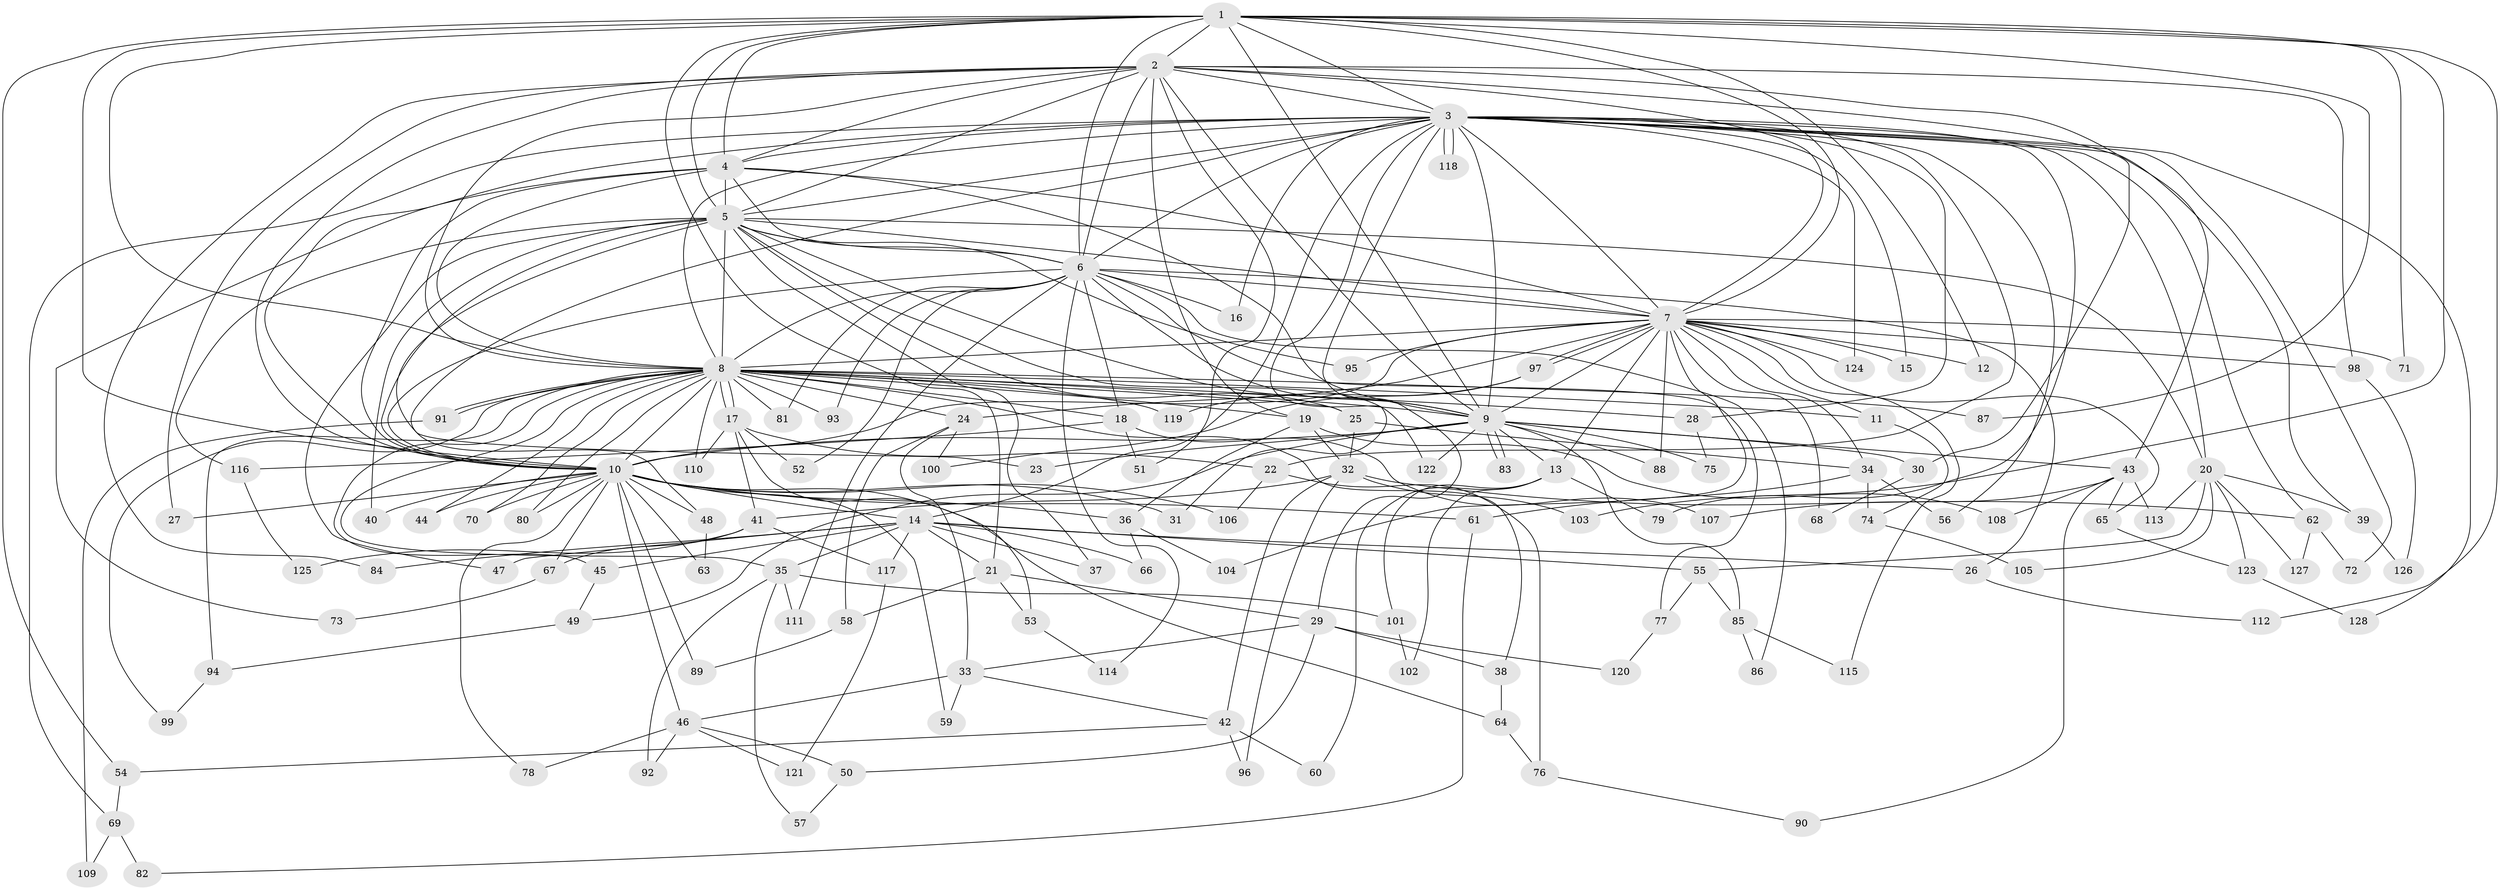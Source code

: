 // Generated by graph-tools (version 1.1) at 2025/13/03/09/25 04:13:45]
// undirected, 128 vertices, 281 edges
graph export_dot {
graph [start="1"]
  node [color=gray90,style=filled];
  1;
  2;
  3;
  4;
  5;
  6;
  7;
  8;
  9;
  10;
  11;
  12;
  13;
  14;
  15;
  16;
  17;
  18;
  19;
  20;
  21;
  22;
  23;
  24;
  25;
  26;
  27;
  28;
  29;
  30;
  31;
  32;
  33;
  34;
  35;
  36;
  37;
  38;
  39;
  40;
  41;
  42;
  43;
  44;
  45;
  46;
  47;
  48;
  49;
  50;
  51;
  52;
  53;
  54;
  55;
  56;
  57;
  58;
  59;
  60;
  61;
  62;
  63;
  64;
  65;
  66;
  67;
  68;
  69;
  70;
  71;
  72;
  73;
  74;
  75;
  76;
  77;
  78;
  79;
  80;
  81;
  82;
  83;
  84;
  85;
  86;
  87;
  88;
  89;
  90;
  91;
  92;
  93;
  94;
  95;
  96;
  97;
  98;
  99;
  100;
  101;
  102;
  103;
  104;
  105;
  106;
  107;
  108;
  109;
  110;
  111;
  112;
  113;
  114;
  115;
  116;
  117;
  118;
  119;
  120;
  121;
  122;
  123;
  124;
  125;
  126;
  127;
  128;
  1 -- 2;
  1 -- 3;
  1 -- 4;
  1 -- 5;
  1 -- 6;
  1 -- 7;
  1 -- 8;
  1 -- 9;
  1 -- 10;
  1 -- 12;
  1 -- 21;
  1 -- 54;
  1 -- 71;
  1 -- 87;
  1 -- 103;
  1 -- 112;
  2 -- 3;
  2 -- 4;
  2 -- 5;
  2 -- 6;
  2 -- 7;
  2 -- 8;
  2 -- 9;
  2 -- 10;
  2 -- 19;
  2 -- 27;
  2 -- 30;
  2 -- 43;
  2 -- 51;
  2 -- 84;
  2 -- 98;
  3 -- 4;
  3 -- 5;
  3 -- 6;
  3 -- 7;
  3 -- 8;
  3 -- 9;
  3 -- 10;
  3 -- 14;
  3 -- 15;
  3 -- 16;
  3 -- 20;
  3 -- 22;
  3 -- 28;
  3 -- 29;
  3 -- 31;
  3 -- 39;
  3 -- 48;
  3 -- 56;
  3 -- 62;
  3 -- 69;
  3 -- 72;
  3 -- 79;
  3 -- 118;
  3 -- 118;
  3 -- 124;
  3 -- 128;
  4 -- 5;
  4 -- 6;
  4 -- 7;
  4 -- 8;
  4 -- 9;
  4 -- 10;
  4 -- 73;
  5 -- 6;
  5 -- 7;
  5 -- 8;
  5 -- 9;
  5 -- 10;
  5 -- 20;
  5 -- 23;
  5 -- 25;
  5 -- 37;
  5 -- 40;
  5 -- 47;
  5 -- 95;
  5 -- 116;
  5 -- 122;
  6 -- 7;
  6 -- 8;
  6 -- 9;
  6 -- 10;
  6 -- 16;
  6 -- 18;
  6 -- 26;
  6 -- 52;
  6 -- 77;
  6 -- 81;
  6 -- 86;
  6 -- 93;
  6 -- 111;
  6 -- 114;
  7 -- 8;
  7 -- 9;
  7 -- 10;
  7 -- 11;
  7 -- 12;
  7 -- 13;
  7 -- 15;
  7 -- 24;
  7 -- 34;
  7 -- 65;
  7 -- 68;
  7 -- 71;
  7 -- 88;
  7 -- 95;
  7 -- 97;
  7 -- 97;
  7 -- 98;
  7 -- 104;
  7 -- 115;
  7 -- 124;
  8 -- 9;
  8 -- 10;
  8 -- 11;
  8 -- 17;
  8 -- 17;
  8 -- 18;
  8 -- 19;
  8 -- 24;
  8 -- 25;
  8 -- 28;
  8 -- 35;
  8 -- 38;
  8 -- 44;
  8 -- 45;
  8 -- 70;
  8 -- 80;
  8 -- 81;
  8 -- 87;
  8 -- 91;
  8 -- 91;
  8 -- 93;
  8 -- 94;
  8 -- 99;
  8 -- 110;
  8 -- 119;
  9 -- 10;
  9 -- 13;
  9 -- 23;
  9 -- 30;
  9 -- 43;
  9 -- 49;
  9 -- 75;
  9 -- 83;
  9 -- 83;
  9 -- 85;
  9 -- 88;
  9 -- 122;
  10 -- 14;
  10 -- 27;
  10 -- 31;
  10 -- 36;
  10 -- 40;
  10 -- 44;
  10 -- 46;
  10 -- 48;
  10 -- 59;
  10 -- 61;
  10 -- 63;
  10 -- 64;
  10 -- 67;
  10 -- 70;
  10 -- 78;
  10 -- 80;
  10 -- 89;
  10 -- 106;
  11 -- 74;
  13 -- 60;
  13 -- 79;
  13 -- 101;
  13 -- 102;
  14 -- 21;
  14 -- 26;
  14 -- 35;
  14 -- 37;
  14 -- 45;
  14 -- 47;
  14 -- 55;
  14 -- 66;
  14 -- 84;
  14 -- 117;
  17 -- 22;
  17 -- 41;
  17 -- 52;
  17 -- 53;
  17 -- 110;
  18 -- 51;
  18 -- 107;
  18 -- 116;
  19 -- 32;
  19 -- 36;
  19 -- 108;
  20 -- 39;
  20 -- 55;
  20 -- 105;
  20 -- 113;
  20 -- 123;
  20 -- 127;
  21 -- 29;
  21 -- 53;
  21 -- 58;
  22 -- 76;
  22 -- 106;
  24 -- 33;
  24 -- 58;
  24 -- 100;
  25 -- 32;
  25 -- 34;
  26 -- 112;
  28 -- 75;
  29 -- 33;
  29 -- 38;
  29 -- 50;
  29 -- 120;
  30 -- 68;
  32 -- 41;
  32 -- 42;
  32 -- 62;
  32 -- 96;
  32 -- 103;
  33 -- 42;
  33 -- 46;
  33 -- 59;
  34 -- 56;
  34 -- 61;
  34 -- 74;
  35 -- 57;
  35 -- 92;
  35 -- 101;
  35 -- 111;
  36 -- 66;
  36 -- 104;
  38 -- 64;
  39 -- 126;
  41 -- 67;
  41 -- 117;
  41 -- 125;
  42 -- 54;
  42 -- 60;
  42 -- 96;
  43 -- 65;
  43 -- 90;
  43 -- 107;
  43 -- 108;
  43 -- 113;
  45 -- 49;
  46 -- 50;
  46 -- 78;
  46 -- 92;
  46 -- 121;
  48 -- 63;
  49 -- 94;
  50 -- 57;
  53 -- 114;
  54 -- 69;
  55 -- 77;
  55 -- 85;
  58 -- 89;
  61 -- 82;
  62 -- 72;
  62 -- 127;
  64 -- 76;
  65 -- 123;
  67 -- 73;
  69 -- 82;
  69 -- 109;
  74 -- 105;
  76 -- 90;
  77 -- 120;
  85 -- 86;
  85 -- 115;
  91 -- 109;
  94 -- 99;
  97 -- 100;
  97 -- 119;
  98 -- 126;
  101 -- 102;
  116 -- 125;
  117 -- 121;
  123 -- 128;
}
